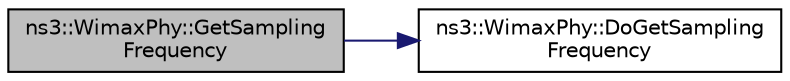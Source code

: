 digraph "ns3::WimaxPhy::GetSamplingFrequency"
{
  edge [fontname="Helvetica",fontsize="10",labelfontname="Helvetica",labelfontsize="10"];
  node [fontname="Helvetica",fontsize="10",shape=record];
  rankdir="LR";
  Node1 [label="ns3::WimaxPhy::GetSampling\lFrequency",height=0.2,width=0.4,color="black", fillcolor="grey75", style="filled", fontcolor="black"];
  Node1 -> Node2 [color="midnightblue",fontsize="10",style="solid"];
  Node2 [label="ns3::WimaxPhy::DoGetSampling\lFrequency",height=0.2,width=0.4,color="black", fillcolor="white", style="filled",URL="$dc/dc8/classns3_1_1WimaxPhy.html#a9d45cfe54da2cc741c8031bcf47c3d93"];
}
